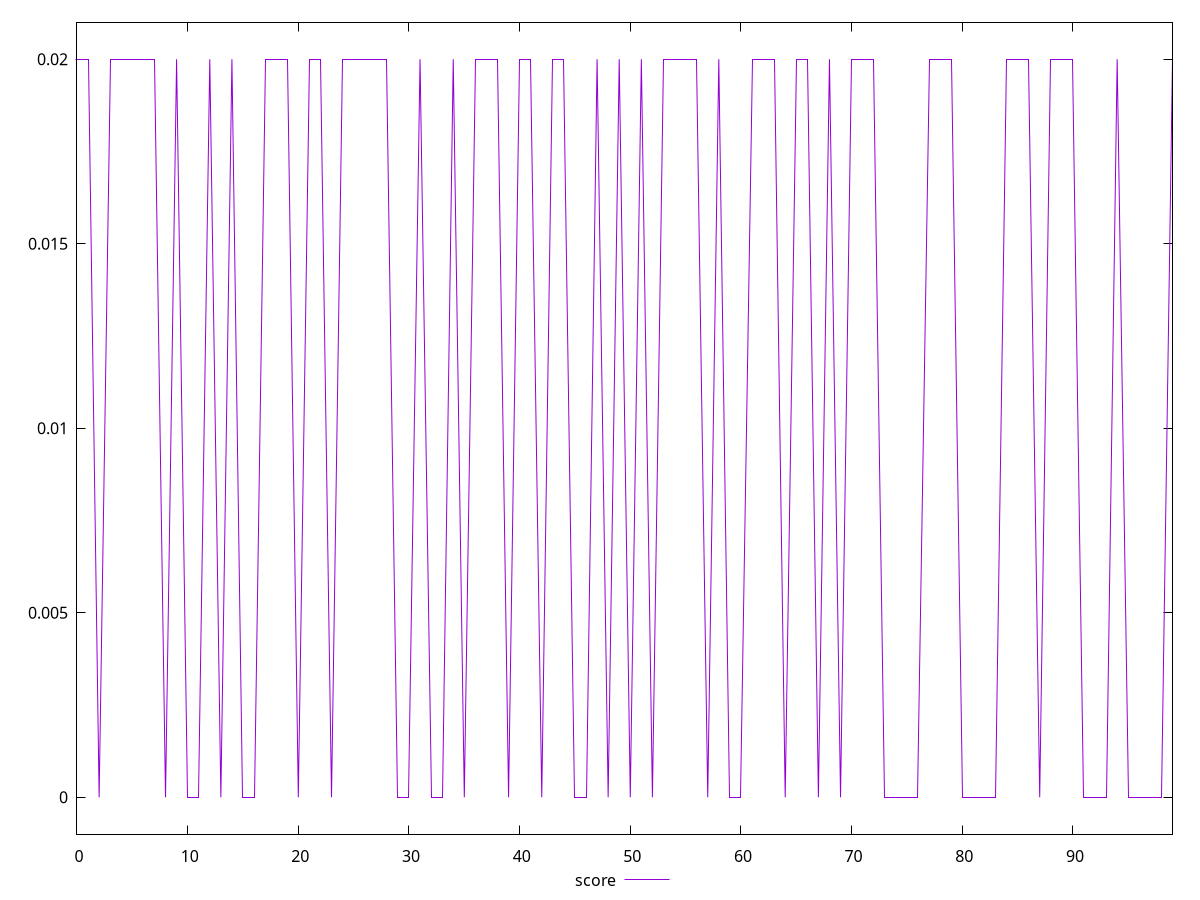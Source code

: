 reset

$score <<EOF
0 0.02
1 0.02
2 0
3 0.02
4 0.02
5 0.02
6 0.02
7 0.02
8 0
9 0.02
10 0
11 0
12 0.02
13 0
14 0.02
15 0
16 0
17 0.02
18 0.02
19 0.02
20 0
21 0.02
22 0.02
23 0
24 0.02
25 0.02
26 0.02
27 0.02
28 0.02
29 0
30 0
31 0.02
32 0
33 0
34 0.02
35 0
36 0.02
37 0.02
38 0.02
39 0
40 0.02
41 0.02
42 0
43 0.02
44 0.02
45 0
46 0
47 0.02
48 0
49 0.02
50 0
51 0.02
52 0
53 0.02
54 0.02
55 0.02
56 0.02
57 0
58 0.02
59 0
60 0
61 0.02
62 0.02
63 0.02
64 0
65 0.02
66 0.02
67 0
68 0.02
69 0
70 0.02
71 0.02
72 0.02
73 0
74 0
75 0
76 0
77 0.02
78 0.02
79 0.02
80 0
81 0
82 0
83 0
84 0.02
85 0.02
86 0.02
87 0
88 0.02
89 0.02
90 0.02
91 0
92 0
93 0
94 0.02
95 0
96 0
97 0
98 0
99 0.02
EOF

set key outside below
set xrange [0:99]
set yrange [-0.001:0.021]
set trange [-0.001:0.021]
set terminal svg size 640, 500 enhanced background rgb 'white'
set output "report_00026_2021-02-22T21:38:55.199Z/cumulative-layout-shift/samples/pages/score/values.svg"

plot $score title "score" with line

reset
